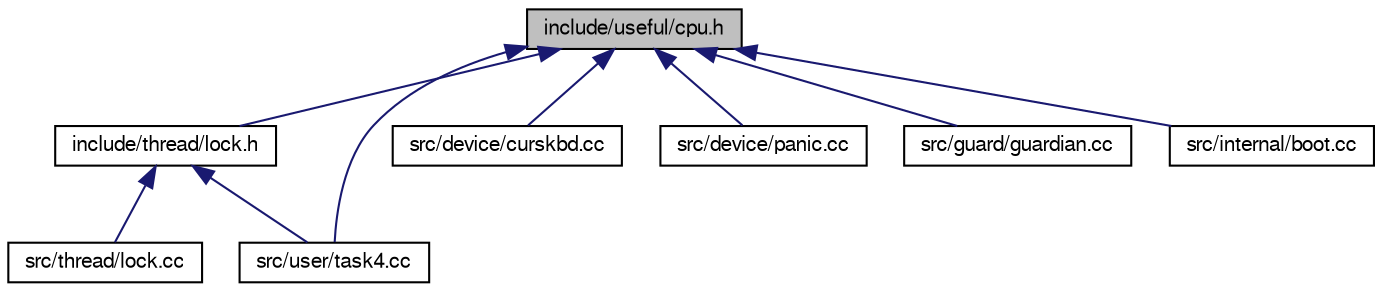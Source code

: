 digraph "include/useful/cpu.h"
{
  bgcolor="transparent";
  edge [fontname="FreeSans",fontsize="10",labelfontname="FreeSans",labelfontsize="10"];
  node [fontname="FreeSans",fontsize="10",shape=record];
  Node1 [label="include/useful/cpu.h",height=0.2,width=0.4,color="black", fillcolor="grey75", style="filled" fontcolor="black"];
  Node1 -> Node2 [dir="back",color="midnightblue",fontsize="10",style="solid",fontname="FreeSans"];
  Node2 [label="include/thread/lock.h",height=0.2,width=0.4,color="black",URL="$lock_8h.html"];
  Node2 -> Node3 [dir="back",color="midnightblue",fontsize="10",style="solid",fontname="FreeSans"];
  Node3 [label="src/thread/lock.cc",height=0.2,width=0.4,color="black",URL="$lock_8cc.html"];
  Node2 -> Node4 [dir="back",color="midnightblue",fontsize="10",style="solid",fontname="FreeSans"];
  Node4 [label="src/user/task4.cc",height=0.2,width=0.4,color="black",URL="$task4_8cc.html"];
  Node1 -> Node5 [dir="back",color="midnightblue",fontsize="10",style="solid",fontname="FreeSans"];
  Node5 [label="src/device/curskbd.cc",height=0.2,width=0.4,color="black",URL="$curskbd_8cc.html"];
  Node1 -> Node6 [dir="back",color="midnightblue",fontsize="10",style="solid",fontname="FreeSans"];
  Node6 [label="src/device/panic.cc",height=0.2,width=0.4,color="black",URL="$panic_8cc.html"];
  Node1 -> Node7 [dir="back",color="midnightblue",fontsize="10",style="solid",fontname="FreeSans"];
  Node7 [label="src/guard/guardian.cc",height=0.2,width=0.4,color="black",URL="$guardian_8cc.html",tooltip="interrupt handler function"];
  Node1 -> Node8 [dir="back",color="midnightblue",fontsize="10",style="solid",fontname="FreeSans"];
  Node8 [label="src/internal/boot.cc",height=0.2,width=0.4,color="black",URL="$boot_8cc.html",tooltip="startup code"];
  Node1 -> Node4 [dir="back",color="midnightblue",fontsize="10",style="solid",fontname="FreeSans"];
}
